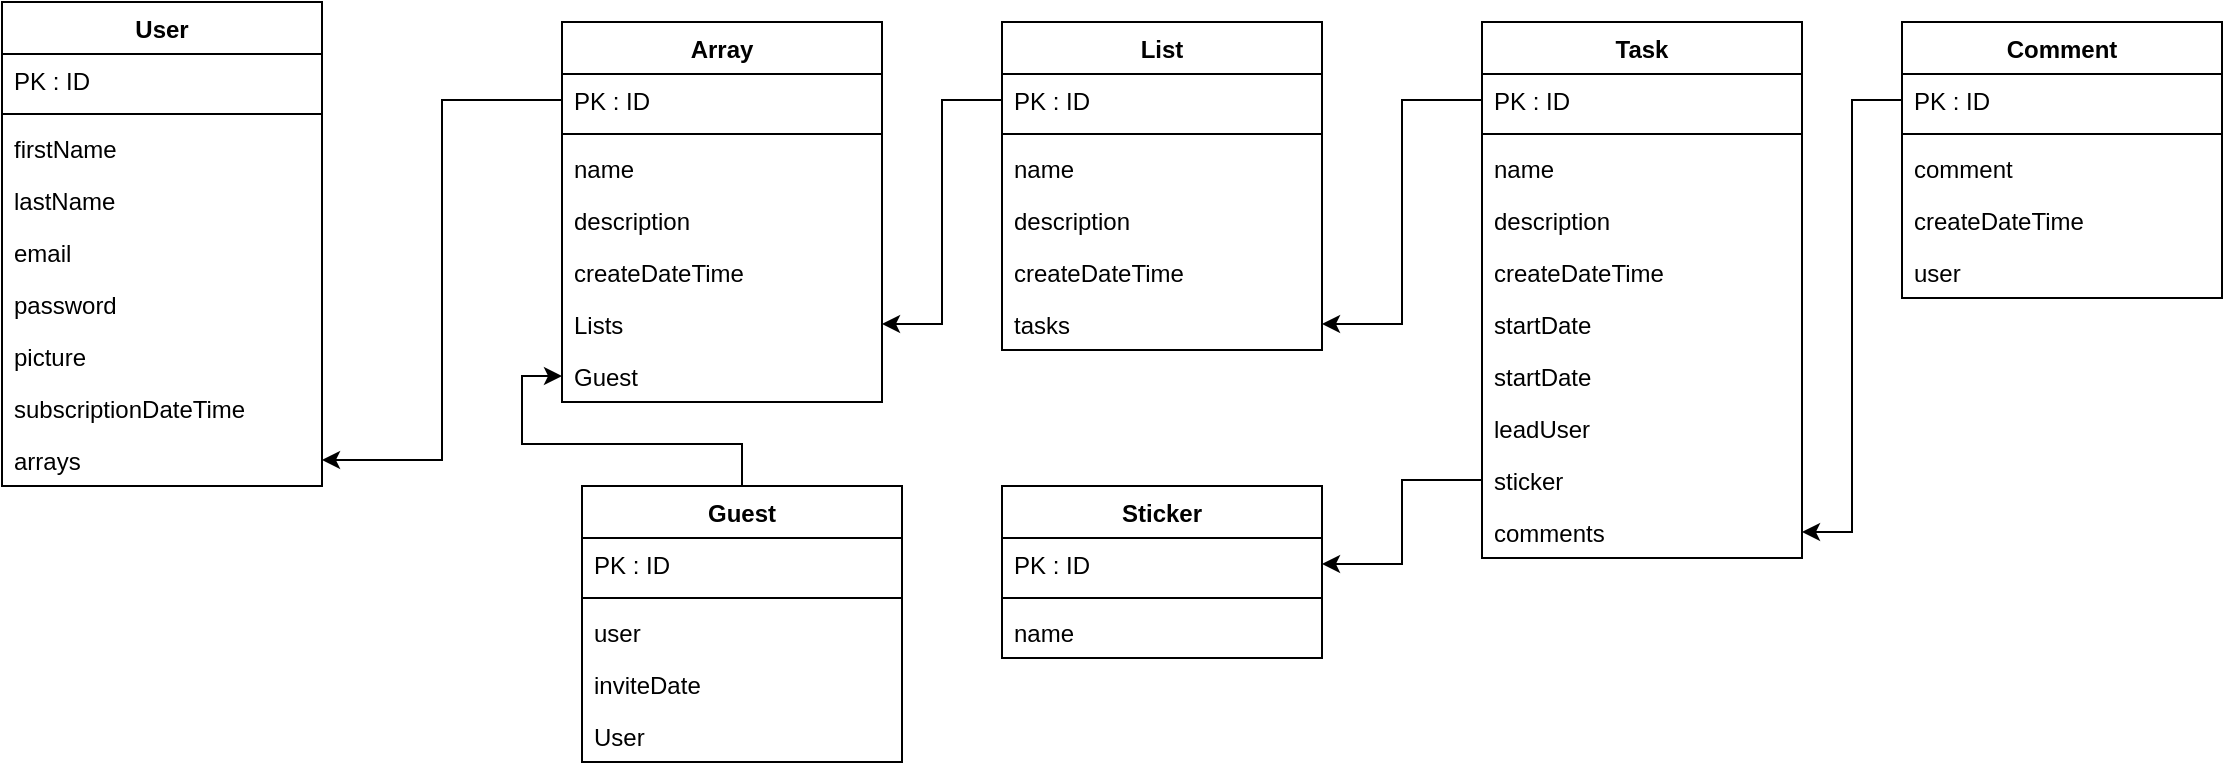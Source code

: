 <mxfile version="14.2.4" type="github">
  <diagram id="HDbMhDB7XsGi5WWxnpXI" name="Page-1">
    <mxGraphModel dx="1278" dy="579" grid="1" gridSize="10" guides="1" tooltips="1" connect="1" arrows="1" fold="1" page="1" pageScale="1" pageWidth="827" pageHeight="1169" math="0" shadow="0">
      <root>
        <mxCell id="0" />
        <mxCell id="1" parent="0" />
        <mxCell id="4TvPpoLYzu6q3lhIc_QF-1" value="Array" style="swimlane;fontStyle=1;align=center;verticalAlign=top;childLayout=stackLayout;horizontal=1;startSize=26;horizontalStack=0;resizeParent=1;resizeParentMax=0;resizeLast=0;collapsible=1;marginBottom=0;" parent="1" vertex="1">
          <mxGeometry x="320" y="120" width="160" height="190" as="geometry" />
        </mxCell>
        <mxCell id="4TvPpoLYzu6q3lhIc_QF-2" value="PK : ID" style="text;strokeColor=none;fillColor=none;align=left;verticalAlign=top;spacingLeft=4;spacingRight=4;overflow=hidden;rotatable=0;points=[[0,0.5],[1,0.5]];portConstraint=eastwest;" parent="4TvPpoLYzu6q3lhIc_QF-1" vertex="1">
          <mxGeometry y="26" width="160" height="26" as="geometry" />
        </mxCell>
        <mxCell id="4TvPpoLYzu6q3lhIc_QF-3" value="" style="line;strokeWidth=1;fillColor=none;align=left;verticalAlign=middle;spacingTop=-1;spacingLeft=3;spacingRight=3;rotatable=0;labelPosition=right;points=[];portConstraint=eastwest;" parent="4TvPpoLYzu6q3lhIc_QF-1" vertex="1">
          <mxGeometry y="52" width="160" height="8" as="geometry" />
        </mxCell>
        <mxCell id="4TvPpoLYzu6q3lhIc_QF-22" value="name&#xa;" style="text;strokeColor=none;fillColor=none;align=left;verticalAlign=top;spacingLeft=4;spacingRight=4;overflow=hidden;rotatable=0;points=[[0,0.5],[1,0.5]];portConstraint=eastwest;" parent="4TvPpoLYzu6q3lhIc_QF-1" vertex="1">
          <mxGeometry y="60" width="160" height="26" as="geometry" />
        </mxCell>
        <mxCell id="4TvPpoLYzu6q3lhIc_QF-23" value="description&#xa;" style="text;strokeColor=none;fillColor=none;align=left;verticalAlign=top;spacingLeft=4;spacingRight=4;overflow=hidden;rotatable=0;points=[[0,0.5],[1,0.5]];portConstraint=eastwest;" parent="4TvPpoLYzu6q3lhIc_QF-1" vertex="1">
          <mxGeometry y="86" width="160" height="26" as="geometry" />
        </mxCell>
        <mxCell id="4TvPpoLYzu6q3lhIc_QF-21" value="createDateTime&#xa;" style="text;strokeColor=none;fillColor=none;align=left;verticalAlign=top;spacingLeft=4;spacingRight=4;overflow=hidden;rotatable=0;points=[[0,0.5],[1,0.5]];portConstraint=eastwest;" parent="4TvPpoLYzu6q3lhIc_QF-1" vertex="1">
          <mxGeometry y="112" width="160" height="26" as="geometry" />
        </mxCell>
        <mxCell id="VicLam8vCwVhrmRGH8Kk-8" value="Lists" style="text;strokeColor=none;fillColor=none;align=left;verticalAlign=top;spacingLeft=4;spacingRight=4;overflow=hidden;rotatable=0;points=[[0,0.5],[1,0.5]];portConstraint=eastwest;" vertex="1" parent="4TvPpoLYzu6q3lhIc_QF-1">
          <mxGeometry y="138" width="160" height="26" as="geometry" />
        </mxCell>
        <mxCell id="4TvPpoLYzu6q3lhIc_QF-4" value="Guest" style="text;strokeColor=none;fillColor=none;align=left;verticalAlign=top;spacingLeft=4;spacingRight=4;overflow=hidden;rotatable=0;points=[[0,0.5],[1,0.5]];portConstraint=eastwest;" parent="4TvPpoLYzu6q3lhIc_QF-1" vertex="1">
          <mxGeometry y="164" width="160" height="26" as="geometry" />
        </mxCell>
        <mxCell id="4TvPpoLYzu6q3lhIc_QF-5" value="User" style="swimlane;fontStyle=1;align=center;verticalAlign=top;childLayout=stackLayout;horizontal=1;startSize=26;horizontalStack=0;resizeParent=1;resizeParentMax=0;resizeLast=0;collapsible=1;marginBottom=0;" parent="1" vertex="1">
          <mxGeometry x="40" y="110" width="160" height="242" as="geometry" />
        </mxCell>
        <mxCell id="4TvPpoLYzu6q3lhIc_QF-6" value="PK : ID" style="text;strokeColor=none;fillColor=none;align=left;verticalAlign=top;spacingLeft=4;spacingRight=4;overflow=hidden;rotatable=0;points=[[0,0.5],[1,0.5]];portConstraint=eastwest;" parent="4TvPpoLYzu6q3lhIc_QF-5" vertex="1">
          <mxGeometry y="26" width="160" height="26" as="geometry" />
        </mxCell>
        <mxCell id="4TvPpoLYzu6q3lhIc_QF-7" value="" style="line;strokeWidth=1;fillColor=none;align=left;verticalAlign=middle;spacingTop=-1;spacingLeft=3;spacingRight=3;rotatable=0;labelPosition=right;points=[];portConstraint=eastwest;" parent="4TvPpoLYzu6q3lhIc_QF-5" vertex="1">
          <mxGeometry y="52" width="160" height="8" as="geometry" />
        </mxCell>
        <mxCell id="4TvPpoLYzu6q3lhIc_QF-10" value="firstName" style="text;strokeColor=none;fillColor=none;align=left;verticalAlign=top;spacingLeft=4;spacingRight=4;overflow=hidden;rotatable=0;points=[[0,0.5],[1,0.5]];portConstraint=eastwest;" parent="4TvPpoLYzu6q3lhIc_QF-5" vertex="1">
          <mxGeometry y="60" width="160" height="26" as="geometry" />
        </mxCell>
        <mxCell id="4TvPpoLYzu6q3lhIc_QF-11" value="lastName&#xa;" style="text;strokeColor=none;fillColor=none;align=left;verticalAlign=top;spacingLeft=4;spacingRight=4;overflow=hidden;rotatable=0;points=[[0,0.5],[1,0.5]];portConstraint=eastwest;" parent="4TvPpoLYzu6q3lhIc_QF-5" vertex="1">
          <mxGeometry y="86" width="160" height="26" as="geometry" />
        </mxCell>
        <mxCell id="4TvPpoLYzu6q3lhIc_QF-12" value="email&#xa;" style="text;strokeColor=none;fillColor=none;align=left;verticalAlign=top;spacingLeft=4;spacingRight=4;overflow=hidden;rotatable=0;points=[[0,0.5],[1,0.5]];portConstraint=eastwest;" parent="4TvPpoLYzu6q3lhIc_QF-5" vertex="1">
          <mxGeometry y="112" width="160" height="26" as="geometry" />
        </mxCell>
        <mxCell id="4TvPpoLYzu6q3lhIc_QF-15" value="password&#xa;&#xa;" style="text;strokeColor=none;fillColor=none;align=left;verticalAlign=top;spacingLeft=4;spacingRight=4;overflow=hidden;rotatable=0;points=[[0,0.5],[1,0.5]];portConstraint=eastwest;" parent="4TvPpoLYzu6q3lhIc_QF-5" vertex="1">
          <mxGeometry y="138" width="160" height="26" as="geometry" />
        </mxCell>
        <mxCell id="4TvPpoLYzu6q3lhIc_QF-24" value="picture&#xa;" style="text;strokeColor=none;fillColor=none;align=left;verticalAlign=top;spacingLeft=4;spacingRight=4;overflow=hidden;rotatable=0;points=[[0,0.5],[1,0.5]];portConstraint=eastwest;" parent="4TvPpoLYzu6q3lhIc_QF-5" vertex="1">
          <mxGeometry y="164" width="160" height="26" as="geometry" />
        </mxCell>
        <mxCell id="4TvPpoLYzu6q3lhIc_QF-13" value="subscriptionDateTime&#xa;&#xa;" style="text;strokeColor=none;fillColor=none;align=left;verticalAlign=top;spacingLeft=4;spacingRight=4;overflow=hidden;rotatable=0;points=[[0,0.5],[1,0.5]];portConstraint=eastwest;" parent="4TvPpoLYzu6q3lhIc_QF-5" vertex="1">
          <mxGeometry y="190" width="160" height="26" as="geometry" />
        </mxCell>
        <mxCell id="4TvPpoLYzu6q3lhIc_QF-8" value="arrays" style="text;strokeColor=none;fillColor=none;align=left;verticalAlign=top;spacingLeft=4;spacingRight=4;overflow=hidden;rotatable=0;points=[[0,0.5],[1,0.5]];portConstraint=eastwest;" parent="4TvPpoLYzu6q3lhIc_QF-5" vertex="1">
          <mxGeometry y="216" width="160" height="26" as="geometry" />
        </mxCell>
        <mxCell id="4TvPpoLYzu6q3lhIc_QF-25" value="List" style="swimlane;fontStyle=1;align=center;verticalAlign=top;childLayout=stackLayout;horizontal=1;startSize=26;horizontalStack=0;resizeParent=1;resizeParentMax=0;resizeLast=0;collapsible=1;marginBottom=0;" parent="1" vertex="1">
          <mxGeometry x="540" y="120" width="160" height="164" as="geometry" />
        </mxCell>
        <mxCell id="4TvPpoLYzu6q3lhIc_QF-26" value="PK : ID" style="text;strokeColor=none;fillColor=none;align=left;verticalAlign=top;spacingLeft=4;spacingRight=4;overflow=hidden;rotatable=0;points=[[0,0.5],[1,0.5]];portConstraint=eastwest;" parent="4TvPpoLYzu6q3lhIc_QF-25" vertex="1">
          <mxGeometry y="26" width="160" height="26" as="geometry" />
        </mxCell>
        <mxCell id="4TvPpoLYzu6q3lhIc_QF-27" value="" style="line;strokeWidth=1;fillColor=none;align=left;verticalAlign=middle;spacingTop=-1;spacingLeft=3;spacingRight=3;rotatable=0;labelPosition=right;points=[];portConstraint=eastwest;" parent="4TvPpoLYzu6q3lhIc_QF-25" vertex="1">
          <mxGeometry y="52" width="160" height="8" as="geometry" />
        </mxCell>
        <mxCell id="4TvPpoLYzu6q3lhIc_QF-28" value="name&#xa;" style="text;strokeColor=none;fillColor=none;align=left;verticalAlign=top;spacingLeft=4;spacingRight=4;overflow=hidden;rotatable=0;points=[[0,0.5],[1,0.5]];portConstraint=eastwest;" parent="4TvPpoLYzu6q3lhIc_QF-25" vertex="1">
          <mxGeometry y="60" width="160" height="26" as="geometry" />
        </mxCell>
        <mxCell id="4TvPpoLYzu6q3lhIc_QF-29" value="description&#xa;" style="text;strokeColor=none;fillColor=none;align=left;verticalAlign=top;spacingLeft=4;spacingRight=4;overflow=hidden;rotatable=0;points=[[0,0.5],[1,0.5]];portConstraint=eastwest;" parent="4TvPpoLYzu6q3lhIc_QF-25" vertex="1">
          <mxGeometry y="86" width="160" height="26" as="geometry" />
        </mxCell>
        <mxCell id="4TvPpoLYzu6q3lhIc_QF-30" value="createDateTime&#xa;" style="text;strokeColor=none;fillColor=none;align=left;verticalAlign=top;spacingLeft=4;spacingRight=4;overflow=hidden;rotatable=0;points=[[0,0.5],[1,0.5]];portConstraint=eastwest;" parent="4TvPpoLYzu6q3lhIc_QF-25" vertex="1">
          <mxGeometry y="112" width="160" height="26" as="geometry" />
        </mxCell>
        <mxCell id="4TvPpoLYzu6q3lhIc_QF-31" value="tasks&#xa;" style="text;strokeColor=none;fillColor=none;align=left;verticalAlign=top;spacingLeft=4;spacingRight=4;overflow=hidden;rotatable=0;points=[[0,0.5],[1,0.5]];portConstraint=eastwest;" parent="4TvPpoLYzu6q3lhIc_QF-25" vertex="1">
          <mxGeometry y="138" width="160" height="26" as="geometry" />
        </mxCell>
        <mxCell id="4TvPpoLYzu6q3lhIc_QF-33" value="Task" style="swimlane;fontStyle=1;align=center;verticalAlign=top;childLayout=stackLayout;horizontal=1;startSize=26;horizontalStack=0;resizeParent=1;resizeParentMax=0;resizeLast=0;collapsible=1;marginBottom=0;" parent="1" vertex="1">
          <mxGeometry x="780" y="120" width="160" height="268" as="geometry" />
        </mxCell>
        <mxCell id="4TvPpoLYzu6q3lhIc_QF-34" value="PK : ID" style="text;strokeColor=none;fillColor=none;align=left;verticalAlign=top;spacingLeft=4;spacingRight=4;overflow=hidden;rotatable=0;points=[[0,0.5],[1,0.5]];portConstraint=eastwest;" parent="4TvPpoLYzu6q3lhIc_QF-33" vertex="1">
          <mxGeometry y="26" width="160" height="26" as="geometry" />
        </mxCell>
        <mxCell id="4TvPpoLYzu6q3lhIc_QF-35" value="" style="line;strokeWidth=1;fillColor=none;align=left;verticalAlign=middle;spacingTop=-1;spacingLeft=3;spacingRight=3;rotatable=0;labelPosition=right;points=[];portConstraint=eastwest;" parent="4TvPpoLYzu6q3lhIc_QF-33" vertex="1">
          <mxGeometry y="52" width="160" height="8" as="geometry" />
        </mxCell>
        <mxCell id="4TvPpoLYzu6q3lhIc_QF-36" value="name&#xa;" style="text;strokeColor=none;fillColor=none;align=left;verticalAlign=top;spacingLeft=4;spacingRight=4;overflow=hidden;rotatable=0;points=[[0,0.5],[1,0.5]];portConstraint=eastwest;" parent="4TvPpoLYzu6q3lhIc_QF-33" vertex="1">
          <mxGeometry y="60" width="160" height="26" as="geometry" />
        </mxCell>
        <mxCell id="4TvPpoLYzu6q3lhIc_QF-37" value="description&#xa;" style="text;strokeColor=none;fillColor=none;align=left;verticalAlign=top;spacingLeft=4;spacingRight=4;overflow=hidden;rotatable=0;points=[[0,0.5],[1,0.5]];portConstraint=eastwest;" parent="4TvPpoLYzu6q3lhIc_QF-33" vertex="1">
          <mxGeometry y="86" width="160" height="26" as="geometry" />
        </mxCell>
        <mxCell id="VicLam8vCwVhrmRGH8Kk-11" value="createDateTime&#xa;" style="text;strokeColor=none;fillColor=none;align=left;verticalAlign=top;spacingLeft=4;spacingRight=4;overflow=hidden;rotatable=0;points=[[0,0.5],[1,0.5]];portConstraint=eastwest;" vertex="1" parent="4TvPpoLYzu6q3lhIc_QF-33">
          <mxGeometry y="112" width="160" height="26" as="geometry" />
        </mxCell>
        <mxCell id="VicLam8vCwVhrmRGH8Kk-13" value="startDate" style="text;strokeColor=none;fillColor=none;align=left;verticalAlign=top;spacingLeft=4;spacingRight=4;overflow=hidden;rotatable=0;points=[[0,0.5],[1,0.5]];portConstraint=eastwest;" vertex="1" parent="4TvPpoLYzu6q3lhIc_QF-33">
          <mxGeometry y="138" width="160" height="26" as="geometry" />
        </mxCell>
        <mxCell id="VicLam8vCwVhrmRGH8Kk-12" value="startDate" style="text;strokeColor=none;fillColor=none;align=left;verticalAlign=top;spacingLeft=4;spacingRight=4;overflow=hidden;rotatable=0;points=[[0,0.5],[1,0.5]];portConstraint=eastwest;" vertex="1" parent="4TvPpoLYzu6q3lhIc_QF-33">
          <mxGeometry y="164" width="160" height="26" as="geometry" />
        </mxCell>
        <mxCell id="VicLam8vCwVhrmRGH8Kk-14" value="leadUser" style="text;strokeColor=none;fillColor=none;align=left;verticalAlign=top;spacingLeft=4;spacingRight=4;overflow=hidden;rotatable=0;points=[[0,0.5],[1,0.5]];portConstraint=eastwest;" vertex="1" parent="4TvPpoLYzu6q3lhIc_QF-33">
          <mxGeometry y="190" width="160" height="26" as="geometry" />
        </mxCell>
        <mxCell id="4TvPpoLYzu6q3lhIc_QF-38" value="sticker" style="text;strokeColor=none;fillColor=none;align=left;verticalAlign=top;spacingLeft=4;spacingRight=4;overflow=hidden;rotatable=0;points=[[0,0.5],[1,0.5]];portConstraint=eastwest;" parent="4TvPpoLYzu6q3lhIc_QF-33" vertex="1">
          <mxGeometry y="216" width="160" height="26" as="geometry" />
        </mxCell>
        <mxCell id="4TvPpoLYzu6q3lhIc_QF-39" value="comments&#xa;" style="text;strokeColor=none;fillColor=none;align=left;verticalAlign=top;spacingLeft=4;spacingRight=4;overflow=hidden;rotatable=0;points=[[0,0.5],[1,0.5]];portConstraint=eastwest;" parent="4TvPpoLYzu6q3lhIc_QF-33" vertex="1">
          <mxGeometry y="242" width="160" height="26" as="geometry" />
        </mxCell>
        <mxCell id="4TvPpoLYzu6q3lhIc_QF-42" value="Comment" style="swimlane;fontStyle=1;align=center;verticalAlign=top;childLayout=stackLayout;horizontal=1;startSize=26;horizontalStack=0;resizeParent=1;resizeParentMax=0;resizeLast=0;collapsible=1;marginBottom=0;" parent="1" vertex="1">
          <mxGeometry x="990" y="120" width="160" height="138" as="geometry" />
        </mxCell>
        <mxCell id="4TvPpoLYzu6q3lhIc_QF-43" value="PK : ID" style="text;strokeColor=none;fillColor=none;align=left;verticalAlign=top;spacingLeft=4;spacingRight=4;overflow=hidden;rotatable=0;points=[[0,0.5],[1,0.5]];portConstraint=eastwest;" parent="4TvPpoLYzu6q3lhIc_QF-42" vertex="1">
          <mxGeometry y="26" width="160" height="26" as="geometry" />
        </mxCell>
        <mxCell id="4TvPpoLYzu6q3lhIc_QF-44" value="" style="line;strokeWidth=1;fillColor=none;align=left;verticalAlign=middle;spacingTop=-1;spacingLeft=3;spacingRight=3;rotatable=0;labelPosition=right;points=[];portConstraint=eastwest;" parent="4TvPpoLYzu6q3lhIc_QF-42" vertex="1">
          <mxGeometry y="52" width="160" height="8" as="geometry" />
        </mxCell>
        <mxCell id="4TvPpoLYzu6q3lhIc_QF-46" value="comment" style="text;strokeColor=none;fillColor=none;align=left;verticalAlign=top;spacingLeft=4;spacingRight=4;overflow=hidden;rotatable=0;points=[[0,0.5],[1,0.5]];portConstraint=eastwest;" parent="4TvPpoLYzu6q3lhIc_QF-42" vertex="1">
          <mxGeometry y="60" width="160" height="26" as="geometry" />
        </mxCell>
        <mxCell id="4TvPpoLYzu6q3lhIc_QF-47" value="createDateTime&#xa;" style="text;strokeColor=none;fillColor=none;align=left;verticalAlign=top;spacingLeft=4;spacingRight=4;overflow=hidden;rotatable=0;points=[[0,0.5],[1,0.5]];portConstraint=eastwest;" parent="4TvPpoLYzu6q3lhIc_QF-42" vertex="1">
          <mxGeometry y="86" width="160" height="26" as="geometry" />
        </mxCell>
        <mxCell id="4TvPpoLYzu6q3lhIc_QF-48" value="user&#xa;" style="text;strokeColor=none;fillColor=none;align=left;verticalAlign=top;spacingLeft=4;spacingRight=4;overflow=hidden;rotatable=0;points=[[0,0.5],[1,0.5]];portConstraint=eastwest;" parent="4TvPpoLYzu6q3lhIc_QF-42" vertex="1">
          <mxGeometry y="112" width="160" height="26" as="geometry" />
        </mxCell>
        <mxCell id="4TvPpoLYzu6q3lhIc_QF-51" style="edgeStyle=orthogonalEdgeStyle;rounded=0;orthogonalLoop=1;jettySize=auto;html=1;entryX=1;entryY=0.5;entryDx=0;entryDy=0;" parent="1" source="4TvPpoLYzu6q3lhIc_QF-2" target="4TvPpoLYzu6q3lhIc_QF-8" edge="1">
          <mxGeometry relative="1" as="geometry" />
        </mxCell>
        <mxCell id="4TvPpoLYzu6q3lhIc_QF-52" style="edgeStyle=orthogonalEdgeStyle;rounded=0;orthogonalLoop=1;jettySize=auto;html=1;entryX=1;entryY=0.5;entryDx=0;entryDy=0;" parent="1" source="4TvPpoLYzu6q3lhIc_QF-26" target="VicLam8vCwVhrmRGH8Kk-8" edge="1">
          <mxGeometry relative="1" as="geometry" />
        </mxCell>
        <mxCell id="4TvPpoLYzu6q3lhIc_QF-53" style="edgeStyle=orthogonalEdgeStyle;rounded=0;orthogonalLoop=1;jettySize=auto;html=1;entryX=1;entryY=0.5;entryDx=0;entryDy=0;" parent="1" source="4TvPpoLYzu6q3lhIc_QF-34" target="4TvPpoLYzu6q3lhIc_QF-31" edge="1">
          <mxGeometry relative="1" as="geometry" />
        </mxCell>
        <mxCell id="4TvPpoLYzu6q3lhIc_QF-54" style="edgeStyle=orthogonalEdgeStyle;rounded=0;orthogonalLoop=1;jettySize=auto;html=1;entryX=1;entryY=0.5;entryDx=0;entryDy=0;" parent="1" source="4TvPpoLYzu6q3lhIc_QF-43" target="4TvPpoLYzu6q3lhIc_QF-39" edge="1">
          <mxGeometry relative="1" as="geometry" />
        </mxCell>
        <mxCell id="VicLam8vCwVhrmRGH8Kk-10" style="edgeStyle=orthogonalEdgeStyle;rounded=0;orthogonalLoop=1;jettySize=auto;html=1;entryX=0;entryY=0.5;entryDx=0;entryDy=0;" edge="1" parent="1" source="VicLam8vCwVhrmRGH8Kk-1" target="4TvPpoLYzu6q3lhIc_QF-4">
          <mxGeometry relative="1" as="geometry" />
        </mxCell>
        <mxCell id="VicLam8vCwVhrmRGH8Kk-1" value="Guest" style="swimlane;fontStyle=1;align=center;verticalAlign=top;childLayout=stackLayout;horizontal=1;startSize=26;horizontalStack=0;resizeParent=1;resizeParentMax=0;resizeLast=0;collapsible=1;marginBottom=0;" vertex="1" parent="1">
          <mxGeometry x="330" y="352" width="160" height="138" as="geometry" />
        </mxCell>
        <mxCell id="VicLam8vCwVhrmRGH8Kk-2" value="PK : ID" style="text;strokeColor=none;fillColor=none;align=left;verticalAlign=top;spacingLeft=4;spacingRight=4;overflow=hidden;rotatable=0;points=[[0,0.5],[1,0.5]];portConstraint=eastwest;" vertex="1" parent="VicLam8vCwVhrmRGH8Kk-1">
          <mxGeometry y="26" width="160" height="26" as="geometry" />
        </mxCell>
        <mxCell id="VicLam8vCwVhrmRGH8Kk-3" value="" style="line;strokeWidth=1;fillColor=none;align=left;verticalAlign=middle;spacingTop=-1;spacingLeft=3;spacingRight=3;rotatable=0;labelPosition=right;points=[];portConstraint=eastwest;" vertex="1" parent="VicLam8vCwVhrmRGH8Kk-1">
          <mxGeometry y="52" width="160" height="8" as="geometry" />
        </mxCell>
        <mxCell id="VicLam8vCwVhrmRGH8Kk-4" value="user" style="text;strokeColor=none;fillColor=none;align=left;verticalAlign=top;spacingLeft=4;spacingRight=4;overflow=hidden;rotatable=0;points=[[0,0.5],[1,0.5]];portConstraint=eastwest;" vertex="1" parent="VicLam8vCwVhrmRGH8Kk-1">
          <mxGeometry y="60" width="160" height="26" as="geometry" />
        </mxCell>
        <mxCell id="VicLam8vCwVhrmRGH8Kk-5" value="inviteDate" style="text;strokeColor=none;fillColor=none;align=left;verticalAlign=top;spacingLeft=4;spacingRight=4;overflow=hidden;rotatable=0;points=[[0,0.5],[1,0.5]];portConstraint=eastwest;" vertex="1" parent="VicLam8vCwVhrmRGH8Kk-1">
          <mxGeometry y="86" width="160" height="26" as="geometry" />
        </mxCell>
        <mxCell id="VicLam8vCwVhrmRGH8Kk-7" value="User" style="text;strokeColor=none;fillColor=none;align=left;verticalAlign=top;spacingLeft=4;spacingRight=4;overflow=hidden;rotatable=0;points=[[0,0.5],[1,0.5]];portConstraint=eastwest;" vertex="1" parent="VicLam8vCwVhrmRGH8Kk-1">
          <mxGeometry y="112" width="160" height="26" as="geometry" />
        </mxCell>
        <mxCell id="VicLam8vCwVhrmRGH8Kk-15" value="Sticker" style="swimlane;fontStyle=1;align=center;verticalAlign=top;childLayout=stackLayout;horizontal=1;startSize=26;horizontalStack=0;resizeParent=1;resizeParentMax=0;resizeLast=0;collapsible=1;marginBottom=0;" vertex="1" parent="1">
          <mxGeometry x="540" y="352" width="160" height="86" as="geometry" />
        </mxCell>
        <mxCell id="VicLam8vCwVhrmRGH8Kk-16" value="PK : ID" style="text;strokeColor=none;fillColor=none;align=left;verticalAlign=top;spacingLeft=4;spacingRight=4;overflow=hidden;rotatable=0;points=[[0,0.5],[1,0.5]];portConstraint=eastwest;" vertex="1" parent="VicLam8vCwVhrmRGH8Kk-15">
          <mxGeometry y="26" width="160" height="26" as="geometry" />
        </mxCell>
        <mxCell id="VicLam8vCwVhrmRGH8Kk-17" value="" style="line;strokeWidth=1;fillColor=none;align=left;verticalAlign=middle;spacingTop=-1;spacingLeft=3;spacingRight=3;rotatable=0;labelPosition=right;points=[];portConstraint=eastwest;" vertex="1" parent="VicLam8vCwVhrmRGH8Kk-15">
          <mxGeometry y="52" width="160" height="8" as="geometry" />
        </mxCell>
        <mxCell id="VicLam8vCwVhrmRGH8Kk-18" value="name&#xa;" style="text;strokeColor=none;fillColor=none;align=left;verticalAlign=top;spacingLeft=4;spacingRight=4;overflow=hidden;rotatable=0;points=[[0,0.5],[1,0.5]];portConstraint=eastwest;" vertex="1" parent="VicLam8vCwVhrmRGH8Kk-15">
          <mxGeometry y="60" width="160" height="26" as="geometry" />
        </mxCell>
        <mxCell id="VicLam8vCwVhrmRGH8Kk-22" style="edgeStyle=orthogonalEdgeStyle;rounded=0;orthogonalLoop=1;jettySize=auto;html=1;entryX=1;entryY=0.5;entryDx=0;entryDy=0;" edge="1" parent="1" source="4TvPpoLYzu6q3lhIc_QF-38" target="VicLam8vCwVhrmRGH8Kk-16">
          <mxGeometry relative="1" as="geometry" />
        </mxCell>
      </root>
    </mxGraphModel>
  </diagram>
</mxfile>
